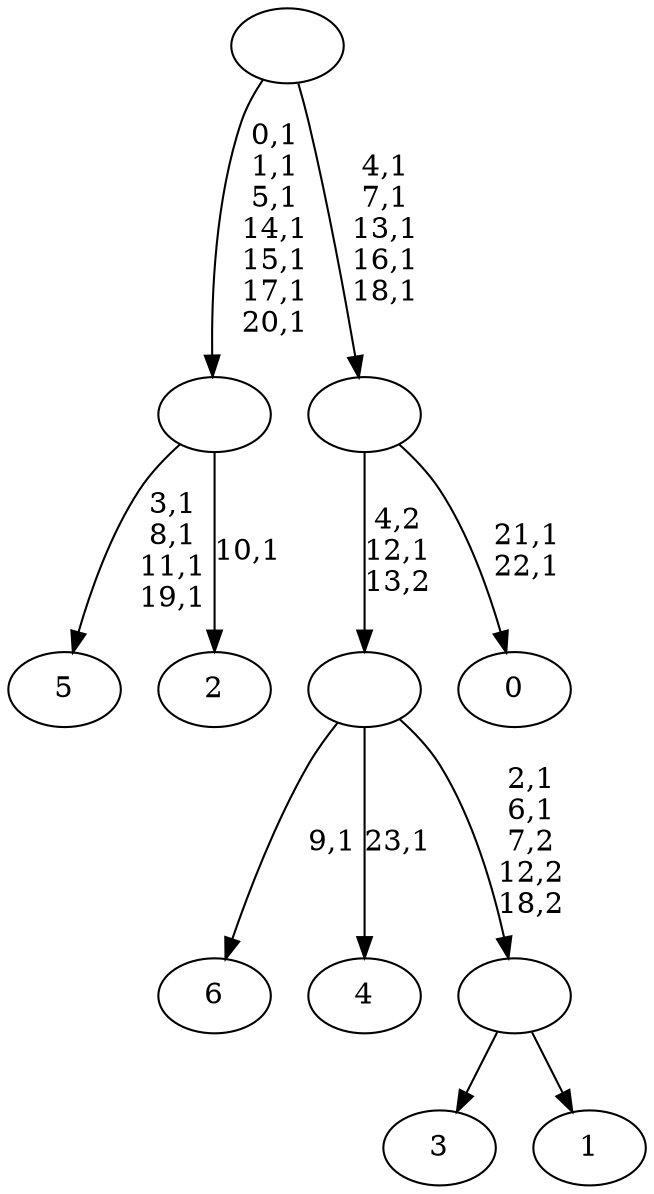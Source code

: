 digraph T {
	31 [label="6"]
	29 [label="5"]
	24 [label="4"]
	22 [label="3"]
	21 [label="2"]
	19 [label=""]
	12 [label="1"]
	11 [label=""]
	9 [label=""]
	8 [label="0"]
	5 [label=""]
	0 [label=""]
	19 -> 21 [label="10,1"]
	19 -> 29 [label="3,1\n8,1\n11,1\n19,1"]
	11 -> 22 [label=""]
	11 -> 12 [label=""]
	9 -> 11 [label="2,1\n6,1\n7,2\n12,2\n18,2"]
	9 -> 24 [label="23,1"]
	9 -> 31 [label="9,1"]
	5 -> 8 [label="21,1\n22,1"]
	5 -> 9 [label="4,2\n12,1\n13,2"]
	0 -> 5 [label="4,1\n7,1\n13,1\n16,1\n18,1"]
	0 -> 19 [label="0,1\n1,1\n5,1\n14,1\n15,1\n17,1\n20,1"]
}
